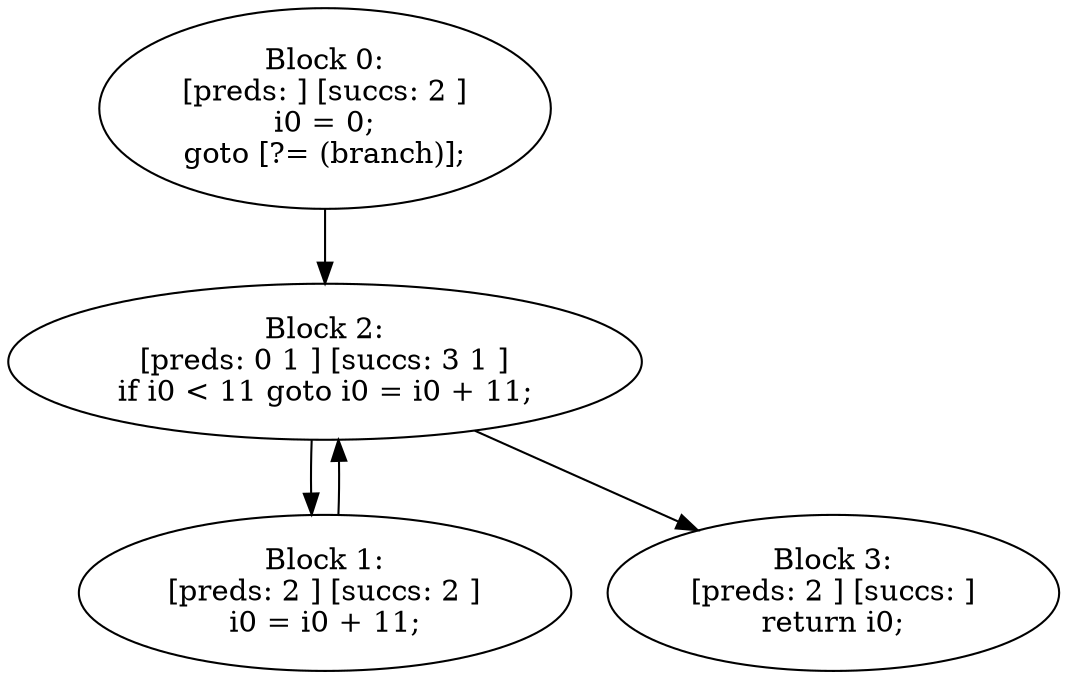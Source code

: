 digraph "unitGraph" {
    "Block 0:
[preds: ] [succs: 2 ]
i0 = 0;
goto [?= (branch)];
"
    "Block 1:
[preds: 2 ] [succs: 2 ]
i0 = i0 + 11;
"
    "Block 2:
[preds: 0 1 ] [succs: 3 1 ]
if i0 < 11 goto i0 = i0 + 11;
"
    "Block 3:
[preds: 2 ] [succs: ]
return i0;
"
    "Block 0:
[preds: ] [succs: 2 ]
i0 = 0;
goto [?= (branch)];
"->"Block 2:
[preds: 0 1 ] [succs: 3 1 ]
if i0 < 11 goto i0 = i0 + 11;
";
    "Block 1:
[preds: 2 ] [succs: 2 ]
i0 = i0 + 11;
"->"Block 2:
[preds: 0 1 ] [succs: 3 1 ]
if i0 < 11 goto i0 = i0 + 11;
";
    "Block 2:
[preds: 0 1 ] [succs: 3 1 ]
if i0 < 11 goto i0 = i0 + 11;
"->"Block 3:
[preds: 2 ] [succs: ]
return i0;
";
    "Block 2:
[preds: 0 1 ] [succs: 3 1 ]
if i0 < 11 goto i0 = i0 + 11;
"->"Block 1:
[preds: 2 ] [succs: 2 ]
i0 = i0 + 11;
";
}
